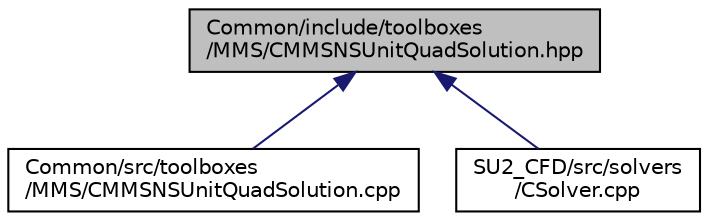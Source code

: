 digraph "Common/include/toolboxes/MMS/CMMSNSUnitQuadSolution.hpp"
{
 // LATEX_PDF_SIZE
  edge [fontname="Helvetica",fontsize="10",labelfontname="Helvetica",labelfontsize="10"];
  node [fontname="Helvetica",fontsize="10",shape=record];
  Node1 [label="Common/include/toolboxes\l/MMS/CMMSNSUnitQuadSolution.hpp",height=0.2,width=0.4,color="black", fillcolor="grey75", style="filled", fontcolor="black",tooltip="Header file for the class CMMSNSUnitQuadSolution. The implementations are in the CMMSNSUnitQuadSoluti..."];
  Node1 -> Node2 [dir="back",color="midnightblue",fontsize="10",style="solid",fontname="Helvetica"];
  Node2 [label="Common/src/toolboxes\l/MMS/CMMSNSUnitQuadSolution.cpp",height=0.2,width=0.4,color="black", fillcolor="white", style="filled",URL="$CMMSNSUnitQuadSolution_8cpp.html",tooltip="Implementations of the member functions of CMMSNSUnitQuadSolution."];
  Node1 -> Node3 [dir="back",color="midnightblue",fontsize="10",style="solid",fontname="Helvetica"];
  Node3 [label="SU2_CFD/src/solvers\l/CSolver.cpp",height=0.2,width=0.4,color="black", fillcolor="white", style="filled",URL="$CSolver_8cpp.html",tooltip="Main subroutines for CSolver class."];
}
